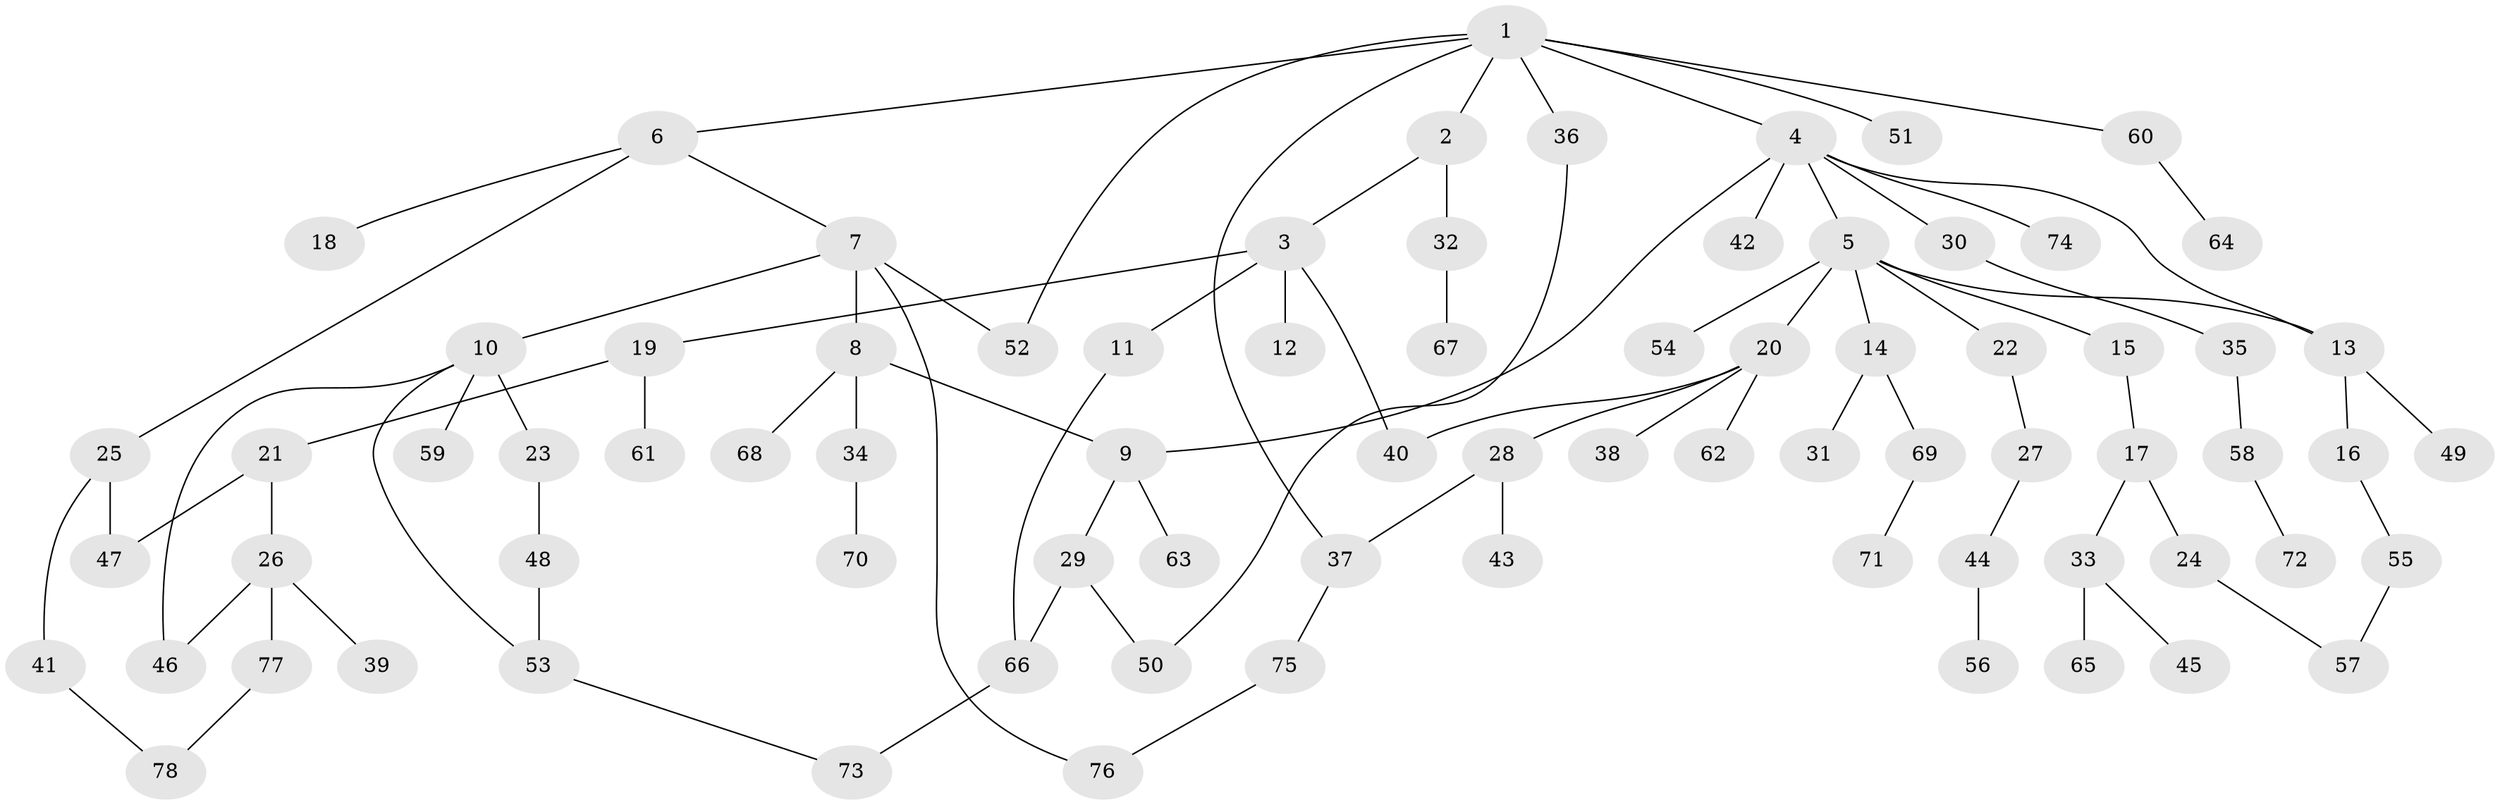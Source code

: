 // Generated by graph-tools (version 1.1) at 2025/49/03/09/25 03:49:23]
// undirected, 78 vertices, 91 edges
graph export_dot {
graph [start="1"]
  node [color=gray90,style=filled];
  1;
  2;
  3;
  4;
  5;
  6;
  7;
  8;
  9;
  10;
  11;
  12;
  13;
  14;
  15;
  16;
  17;
  18;
  19;
  20;
  21;
  22;
  23;
  24;
  25;
  26;
  27;
  28;
  29;
  30;
  31;
  32;
  33;
  34;
  35;
  36;
  37;
  38;
  39;
  40;
  41;
  42;
  43;
  44;
  45;
  46;
  47;
  48;
  49;
  50;
  51;
  52;
  53;
  54;
  55;
  56;
  57;
  58;
  59;
  60;
  61;
  62;
  63;
  64;
  65;
  66;
  67;
  68;
  69;
  70;
  71;
  72;
  73;
  74;
  75;
  76;
  77;
  78;
  1 -- 2;
  1 -- 4;
  1 -- 6;
  1 -- 36;
  1 -- 37;
  1 -- 51;
  1 -- 60;
  1 -- 52;
  2 -- 3;
  2 -- 32;
  3 -- 11;
  3 -- 12;
  3 -- 19;
  3 -- 40;
  4 -- 5;
  4 -- 13;
  4 -- 30;
  4 -- 42;
  4 -- 74;
  4 -- 9;
  5 -- 14;
  5 -- 15;
  5 -- 20;
  5 -- 22;
  5 -- 54;
  5 -- 13;
  6 -- 7;
  6 -- 18;
  6 -- 25;
  7 -- 8;
  7 -- 10;
  7 -- 52;
  7 -- 76;
  8 -- 9;
  8 -- 34;
  8 -- 68;
  9 -- 29;
  9 -- 63;
  10 -- 23;
  10 -- 59;
  10 -- 53;
  10 -- 46;
  11 -- 66;
  13 -- 16;
  13 -- 49;
  14 -- 31;
  14 -- 69;
  15 -- 17;
  16 -- 55;
  17 -- 24;
  17 -- 33;
  19 -- 21;
  19 -- 61;
  20 -- 28;
  20 -- 38;
  20 -- 40;
  20 -- 62;
  21 -- 26;
  21 -- 47;
  22 -- 27;
  23 -- 48;
  24 -- 57;
  25 -- 41;
  25 -- 47;
  26 -- 39;
  26 -- 46;
  26 -- 77;
  27 -- 44;
  28 -- 43;
  28 -- 37;
  29 -- 50;
  29 -- 66;
  30 -- 35;
  32 -- 67;
  33 -- 45;
  33 -- 65;
  34 -- 70;
  35 -- 58;
  36 -- 50;
  37 -- 75;
  41 -- 78;
  44 -- 56;
  48 -- 53;
  53 -- 73;
  55 -- 57;
  58 -- 72;
  60 -- 64;
  66 -- 73;
  69 -- 71;
  75 -- 76;
  77 -- 78;
}
